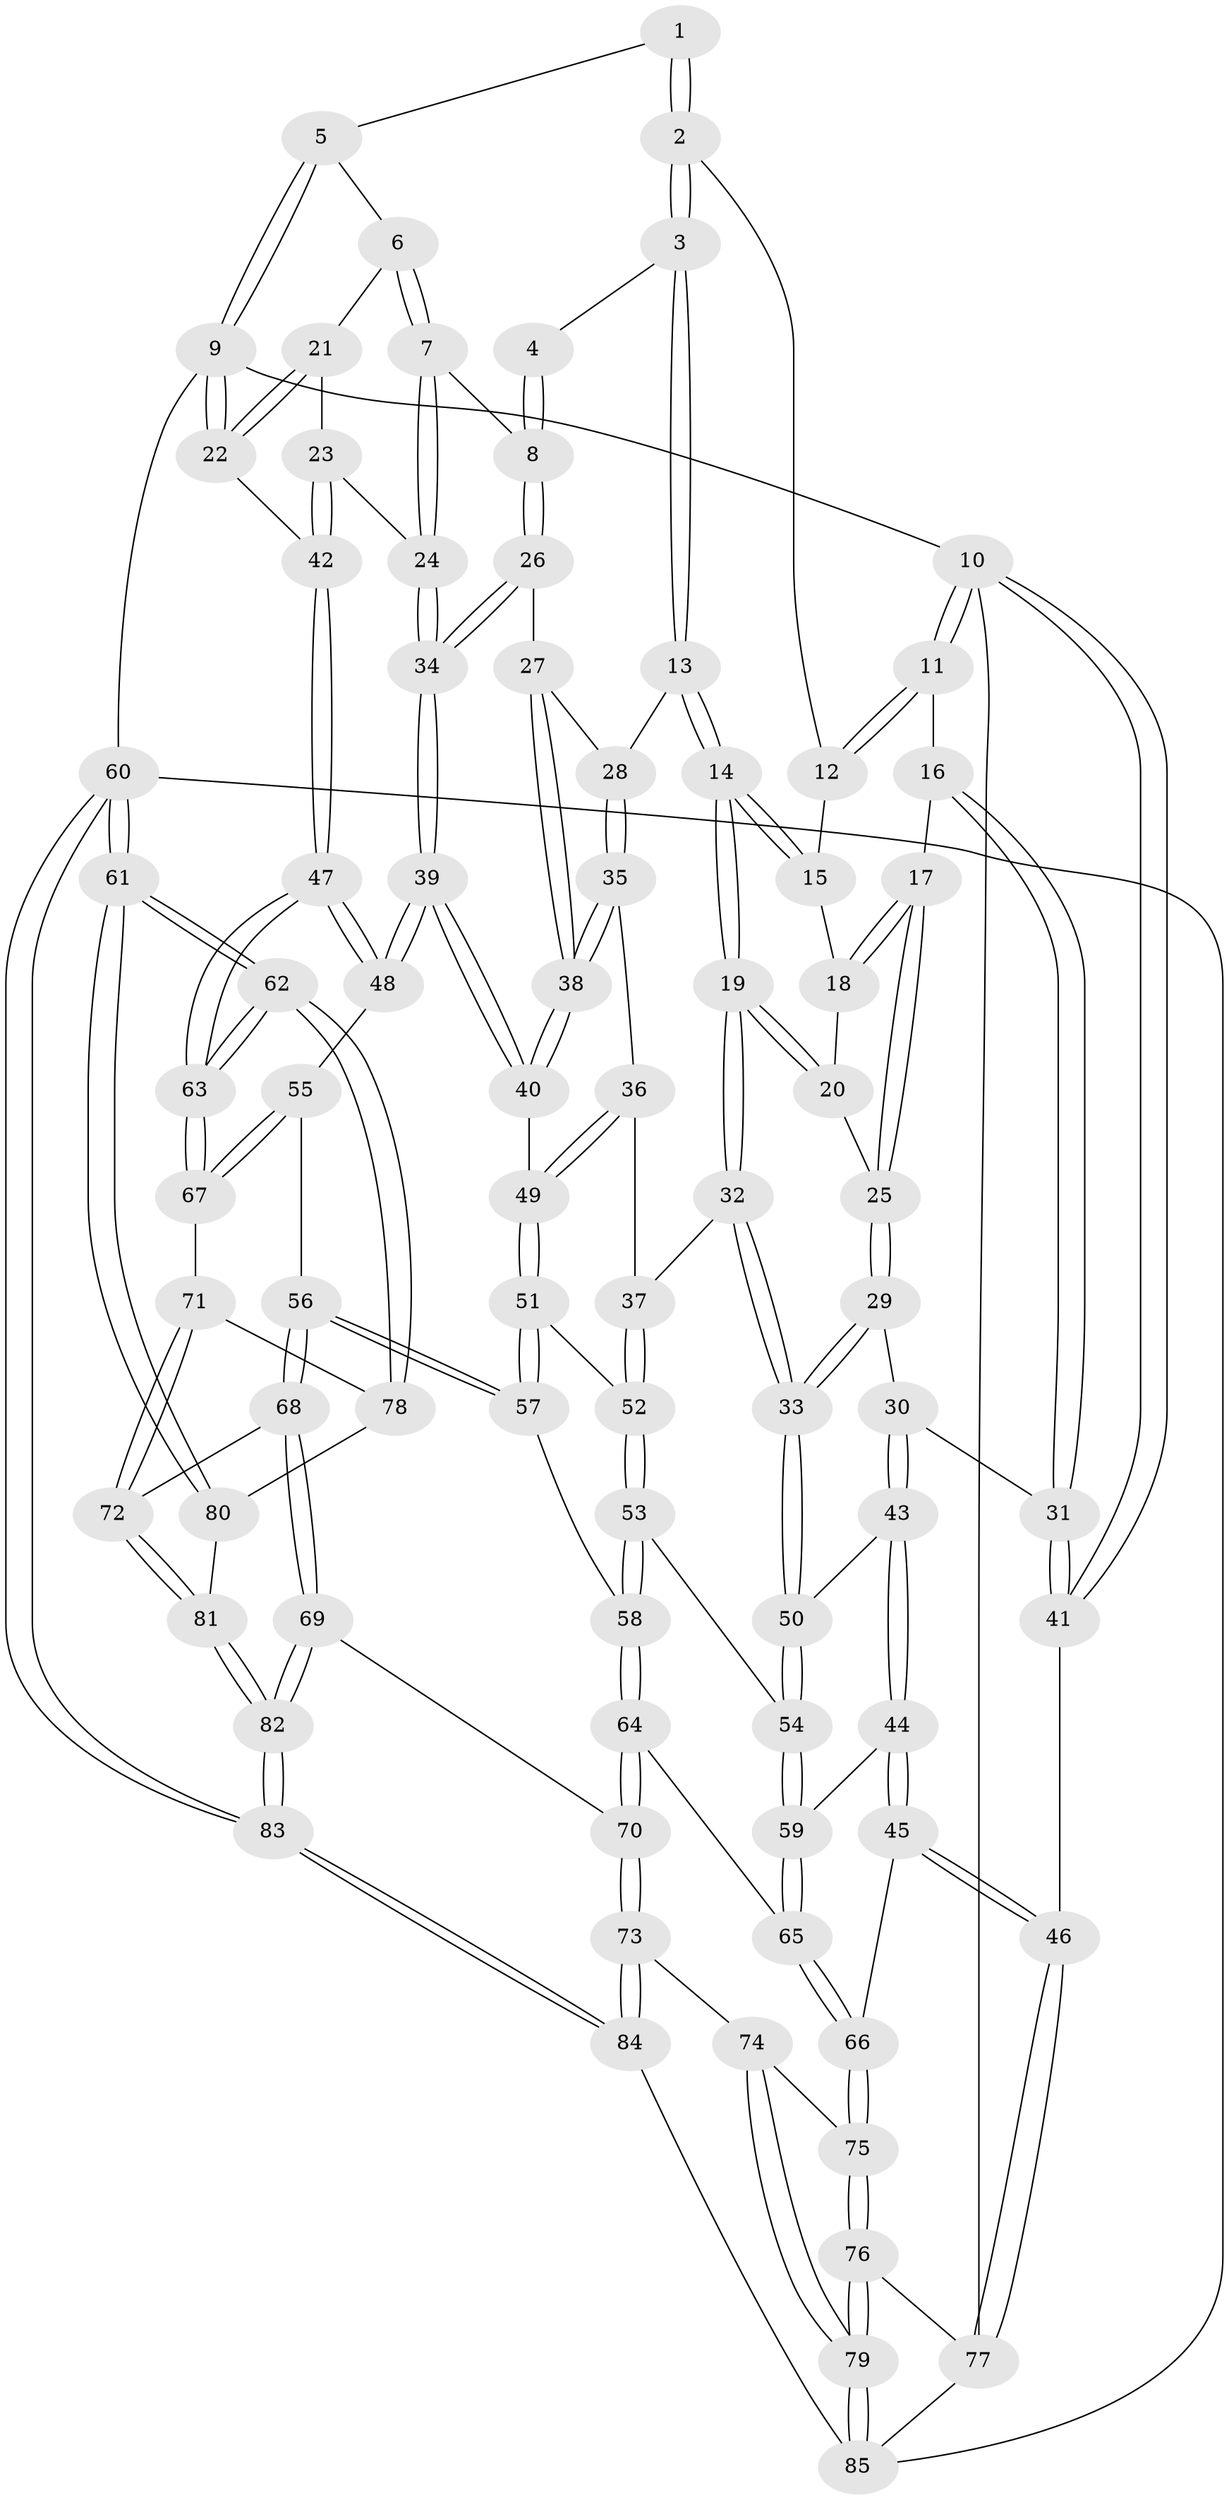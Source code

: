 // coarse degree distribution, {4: 0.4791666666666667, 6: 0.125, 5: 0.2916666666666667, 8: 0.020833333333333332, 3: 0.08333333333333333}
// Generated by graph-tools (version 1.1) at 2025/42/03/06/25 10:42:36]
// undirected, 85 vertices, 209 edges
graph export_dot {
graph [start="1"]
  node [color=gray90,style=filled];
  1 [pos="+0.7161040411318175+0"];
  2 [pos="+0.3493730830098639+0"];
  3 [pos="+0.5193339979479688+0.10394289706675065"];
  4 [pos="+0.6814545983899496+0"];
  5 [pos="+0.7848695823728539+0"];
  6 [pos="+0.8272827677548151+0.06616867780189381"];
  7 [pos="+0.7745634170187394+0.14639738469384164"];
  8 [pos="+0.6349352028127772+0.17947262131760136"];
  9 [pos="+1+0"];
  10 [pos="+0+0"];
  11 [pos="+0+0"];
  12 [pos="+0.2631581917335959+0"];
  13 [pos="+0.530659783624648+0.1928949032415069"];
  14 [pos="+0.41137757781493295+0.22604397253883077"];
  15 [pos="+0.2521908994568061+0"];
  16 [pos="+0.08644971131324501+0.1432451306377549"];
  17 [pos="+0.12426846317757254+0.13074060110618854"];
  18 [pos="+0.2052198065050769+0.030110857046167824"];
  19 [pos="+0.3631158489793323+0.2881098365602789"];
  20 [pos="+0.2421200727967815+0.16454735721985522"];
  21 [pos="+0.8985264375639123+0.099542112843753"];
  22 [pos="+1+0.07457065856321907"];
  23 [pos="+0.934211785376907+0.27663395880894665"];
  24 [pos="+0.8653474436082427+0.2930523503490207"];
  25 [pos="+0.19098164292466766+0.23560168858611455"];
  26 [pos="+0.6127197079483266+0.19673418327687192"];
  27 [pos="+0.5886914142507825+0.2046395190852765"];
  28 [pos="+0.5668755033608722+0.2033260516586706"];
  29 [pos="+0.2310026435540003+0.33230304497604585"];
  30 [pos="+0.1079890867859741+0.3232973221534939"];
  31 [pos="+0+0.2307846192298193"];
  32 [pos="+0.3401425632897345+0.32620494115437204"];
  33 [pos="+0.2791582044288552+0.3600792030036141"];
  34 [pos="+0.8083715979989289+0.36175220663538027"];
  35 [pos="+0.5391497965700207+0.3832292659270421"];
  36 [pos="+0.532386136260499+0.3908722975549062"];
  37 [pos="+0.4249936675103538+0.393096413814287"];
  38 [pos="+0.6474326254762386+0.389774168955876"];
  39 [pos="+0.7800892767319214+0.46121818630551137"];
  40 [pos="+0.6838342554311182+0.4397903728225856"];
  41 [pos="+0+0.2545398419249836"];
  42 [pos="+1+0.29974469238586643"];
  43 [pos="+0.017545033367506853+0.4805155787983666"];
  44 [pos="+0+0.526143177138044"];
  45 [pos="+0+0.561519271515109"];
  46 [pos="+0+0.5718156795146625"];
  47 [pos="+1+0.5203877409887245"];
  48 [pos="+0.7991259893418746+0.4980882076786651"];
  49 [pos="+0.56879621353168+0.4953220450946443"];
  50 [pos="+0.26433720327180216+0.419528538347596"];
  51 [pos="+0.5625547692354662+0.5024772690984194"];
  52 [pos="+0.4668982813598194+0.4775638216515057"];
  53 [pos="+0.41945625064438086+0.5462446580836997"];
  54 [pos="+0.269923172185075+0.5309915467626488"];
  55 [pos="+0.7726204591244666+0.6016788424676464"];
  56 [pos="+0.680096415868558+0.65153914132008"];
  57 [pos="+0.5588663740512309+0.6144980025083667"];
  58 [pos="+0.4943183423862979+0.6520480222550966"];
  59 [pos="+0.2609128339424634+0.5532094095281476"];
  60 [pos="+1+1"];
  61 [pos="+1+1"];
  62 [pos="+1+0.6828301790280235"];
  63 [pos="+1+0.639013305106012"];
  64 [pos="+0.4841420491389045+0.6693810637745379"];
  65 [pos="+0.2527542025140053+0.6682345769479885"];
  66 [pos="+0.23984837511269838+0.6911964096720169"];
  67 [pos="+0.8700202716270761+0.7292600640710177"];
  68 [pos="+0.6565538550928252+0.7964447986631323"];
  69 [pos="+0.60500486288562+0.8419345090956695"];
  70 [pos="+0.5007129429522165+0.867707515092338"];
  71 [pos="+0.8554763912408525+0.7790609613082696"];
  72 [pos="+0.8130223100688574+0.8225297061611638"];
  73 [pos="+0.5001170033666738+0.8683823070151829"];
  74 [pos="+0.3289790219907028+0.8040680094576306"];
  75 [pos="+0.235842136399846+0.7281290281590717"];
  76 [pos="+0.12410830304138111+0.8476199092581169"];
  77 [pos="+0+0.7378787325850237"];
  78 [pos="+0.9296548836731724+0.8474414155661495"];
  79 [pos="+0.21098089021766064+1"];
  80 [pos="+0.9458120194500914+0.8807754291669893"];
  81 [pos="+0.8004460466358104+1"];
  82 [pos="+0.7994268204100626+1"];
  83 [pos="+0.8212900869951523+1"];
  84 [pos="+0.44496889842138687+1"];
  85 [pos="+0.22086180789899082+1"];
  1 -- 2;
  1 -- 2;
  1 -- 5;
  2 -- 3;
  2 -- 3;
  2 -- 12;
  3 -- 4;
  3 -- 13;
  3 -- 13;
  4 -- 8;
  4 -- 8;
  5 -- 6;
  5 -- 9;
  5 -- 9;
  6 -- 7;
  6 -- 7;
  6 -- 21;
  7 -- 8;
  7 -- 24;
  7 -- 24;
  8 -- 26;
  8 -- 26;
  9 -- 10;
  9 -- 22;
  9 -- 22;
  9 -- 60;
  10 -- 11;
  10 -- 11;
  10 -- 41;
  10 -- 41;
  10 -- 77;
  11 -- 12;
  11 -- 12;
  11 -- 16;
  12 -- 15;
  13 -- 14;
  13 -- 14;
  13 -- 28;
  14 -- 15;
  14 -- 15;
  14 -- 19;
  14 -- 19;
  15 -- 18;
  16 -- 17;
  16 -- 31;
  16 -- 31;
  17 -- 18;
  17 -- 18;
  17 -- 25;
  17 -- 25;
  18 -- 20;
  19 -- 20;
  19 -- 20;
  19 -- 32;
  19 -- 32;
  20 -- 25;
  21 -- 22;
  21 -- 22;
  21 -- 23;
  22 -- 42;
  23 -- 24;
  23 -- 42;
  23 -- 42;
  24 -- 34;
  24 -- 34;
  25 -- 29;
  25 -- 29;
  26 -- 27;
  26 -- 34;
  26 -- 34;
  27 -- 28;
  27 -- 38;
  27 -- 38;
  28 -- 35;
  28 -- 35;
  29 -- 30;
  29 -- 33;
  29 -- 33;
  30 -- 31;
  30 -- 43;
  30 -- 43;
  31 -- 41;
  31 -- 41;
  32 -- 33;
  32 -- 33;
  32 -- 37;
  33 -- 50;
  33 -- 50;
  34 -- 39;
  34 -- 39;
  35 -- 36;
  35 -- 38;
  35 -- 38;
  36 -- 37;
  36 -- 49;
  36 -- 49;
  37 -- 52;
  37 -- 52;
  38 -- 40;
  38 -- 40;
  39 -- 40;
  39 -- 40;
  39 -- 48;
  39 -- 48;
  40 -- 49;
  41 -- 46;
  42 -- 47;
  42 -- 47;
  43 -- 44;
  43 -- 44;
  43 -- 50;
  44 -- 45;
  44 -- 45;
  44 -- 59;
  45 -- 46;
  45 -- 46;
  45 -- 66;
  46 -- 77;
  46 -- 77;
  47 -- 48;
  47 -- 48;
  47 -- 63;
  47 -- 63;
  48 -- 55;
  49 -- 51;
  49 -- 51;
  50 -- 54;
  50 -- 54;
  51 -- 52;
  51 -- 57;
  51 -- 57;
  52 -- 53;
  52 -- 53;
  53 -- 54;
  53 -- 58;
  53 -- 58;
  54 -- 59;
  54 -- 59;
  55 -- 56;
  55 -- 67;
  55 -- 67;
  56 -- 57;
  56 -- 57;
  56 -- 68;
  56 -- 68;
  57 -- 58;
  58 -- 64;
  58 -- 64;
  59 -- 65;
  59 -- 65;
  60 -- 61;
  60 -- 61;
  60 -- 83;
  60 -- 83;
  60 -- 85;
  61 -- 62;
  61 -- 62;
  61 -- 80;
  61 -- 80;
  62 -- 63;
  62 -- 63;
  62 -- 78;
  62 -- 78;
  63 -- 67;
  63 -- 67;
  64 -- 65;
  64 -- 70;
  64 -- 70;
  65 -- 66;
  65 -- 66;
  66 -- 75;
  66 -- 75;
  67 -- 71;
  68 -- 69;
  68 -- 69;
  68 -- 72;
  69 -- 70;
  69 -- 82;
  69 -- 82;
  70 -- 73;
  70 -- 73;
  71 -- 72;
  71 -- 72;
  71 -- 78;
  72 -- 81;
  72 -- 81;
  73 -- 74;
  73 -- 84;
  73 -- 84;
  74 -- 75;
  74 -- 79;
  74 -- 79;
  75 -- 76;
  75 -- 76;
  76 -- 77;
  76 -- 79;
  76 -- 79;
  77 -- 85;
  78 -- 80;
  79 -- 85;
  79 -- 85;
  80 -- 81;
  81 -- 82;
  81 -- 82;
  82 -- 83;
  82 -- 83;
  83 -- 84;
  83 -- 84;
  84 -- 85;
}
